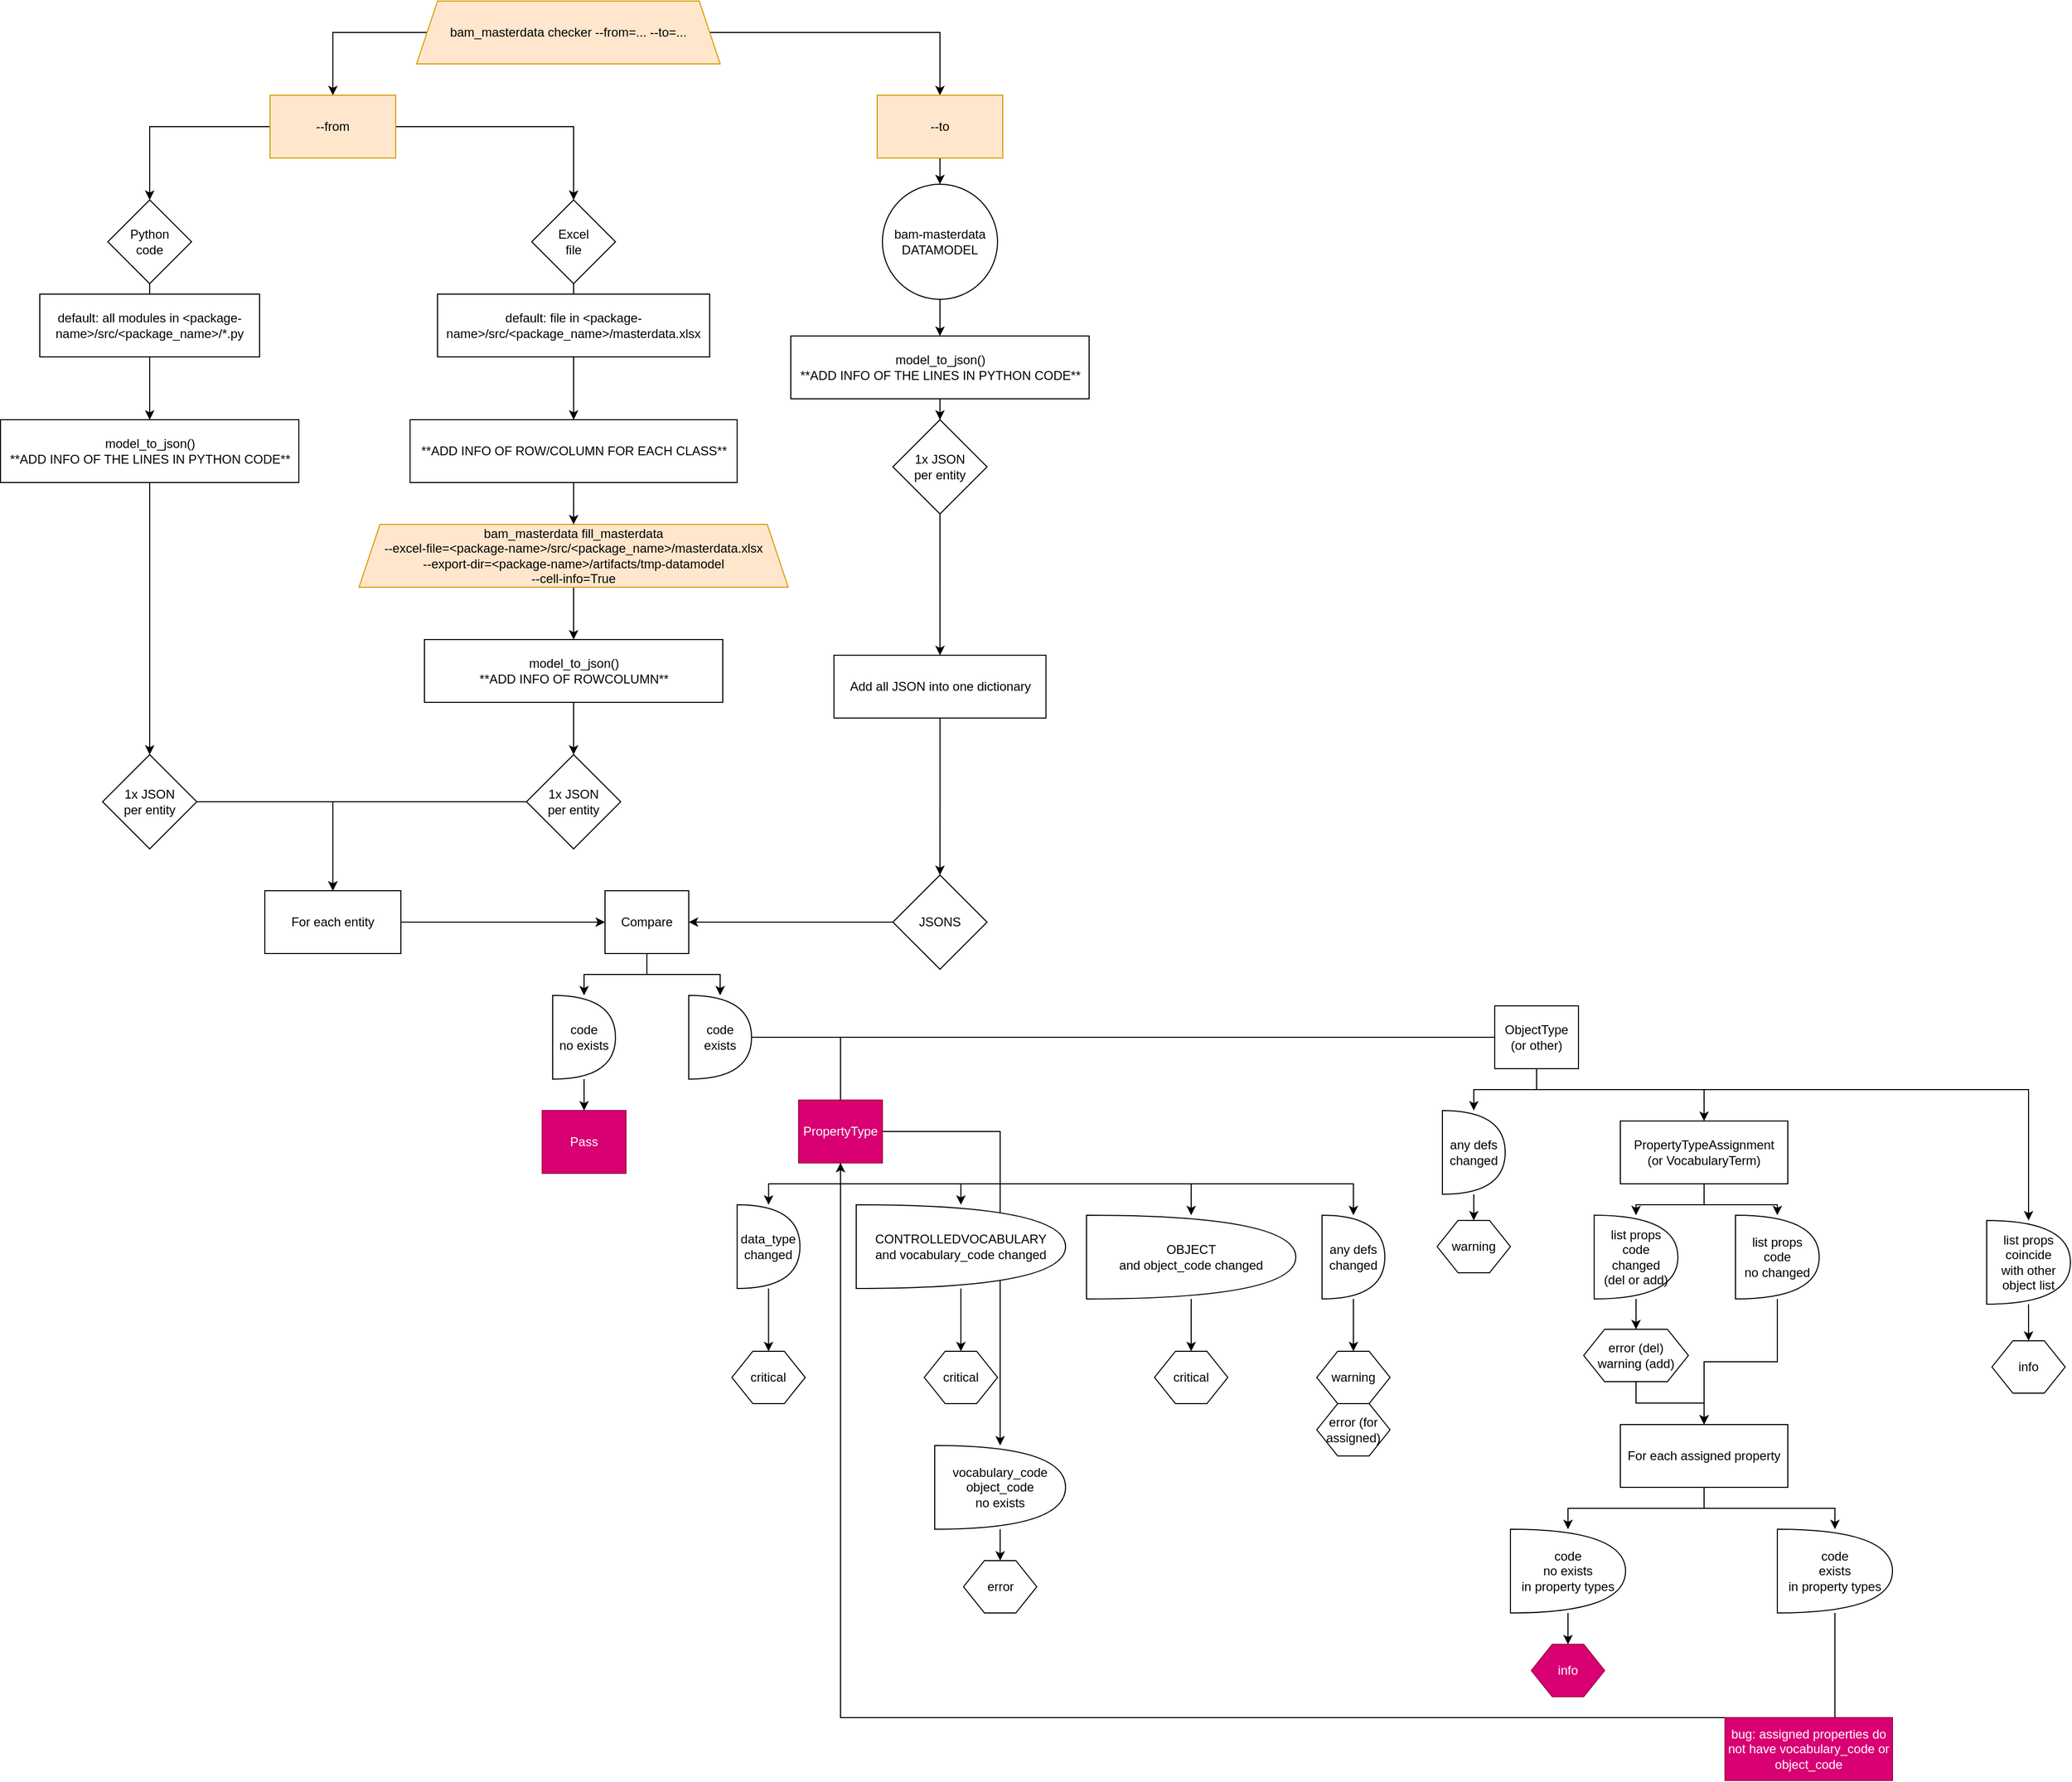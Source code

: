 <mxfile version="26.0.14">
  <diagram name="Page-1" id="BW3Bkv02zoulSzZU8UKk">
    <mxGraphModel dx="2261" dy="1915" grid="1" gridSize="10" guides="1" tooltips="1" connect="1" arrows="1" fold="1" page="1" pageScale="1" pageWidth="827" pageHeight="1169" math="0" shadow="0">
      <root>
        <mxCell id="0" />
        <mxCell id="1" parent="0" />
        <mxCell id="OLsc0VbKH5iEHqotaBzR-26" style="edgeStyle=orthogonalEdgeStyle;rounded=0;orthogonalLoop=1;jettySize=auto;html=1;endArrow=none;startFill=0;" edge="1" parent="1" source="OLsc0VbKH5iEHqotaBzR-5" target="OLsc0VbKH5iEHqotaBzR-20">
          <mxGeometry relative="1" as="geometry" />
        </mxCell>
        <mxCell id="OLsc0VbKH5iEHqotaBzR-5" value="Excel&lt;div&gt;file&lt;/div&gt;" style="rhombus;whiteSpace=wrap;html=1;" vertex="1" parent="1">
          <mxGeometry x="390" y="90" width="80" height="80" as="geometry" />
        </mxCell>
        <mxCell id="OLsc0VbKH5iEHqotaBzR-27" style="edgeStyle=orthogonalEdgeStyle;rounded=0;orthogonalLoop=1;jettySize=auto;html=1;endArrow=none;startFill=0;" edge="1" parent="1" source="OLsc0VbKH5iEHqotaBzR-6" target="OLsc0VbKH5iEHqotaBzR-19">
          <mxGeometry relative="1" as="geometry" />
        </mxCell>
        <mxCell id="OLsc0VbKH5iEHqotaBzR-6" value="Python&lt;div&gt;code&lt;/div&gt;" style="rhombus;whiteSpace=wrap;html=1;" vertex="1" parent="1">
          <mxGeometry x="-15" y="90" width="80" height="80" as="geometry" />
        </mxCell>
        <mxCell id="OLsc0VbKH5iEHqotaBzR-41" style="edgeStyle=orthogonalEdgeStyle;rounded=0;orthogonalLoop=1;jettySize=auto;html=1;" edge="1" parent="1" source="OLsc0VbKH5iEHqotaBzR-7" target="OLsc0VbKH5iEHqotaBzR-34">
          <mxGeometry relative="1" as="geometry" />
        </mxCell>
        <mxCell id="OLsc0VbKH5iEHqotaBzR-7" value="bam-masterdata&lt;div&gt;DATAMODEL&lt;/div&gt;" style="ellipse;whiteSpace=wrap;html=1;aspect=fixed;" vertex="1" parent="1">
          <mxGeometry x="725" y="75" width="110" height="110" as="geometry" />
        </mxCell>
        <mxCell id="OLsc0VbKH5iEHqotaBzR-21" style="edgeStyle=orthogonalEdgeStyle;rounded=0;orthogonalLoop=1;jettySize=auto;html=1;" edge="1" parent="1" source="OLsc0VbKH5iEHqotaBzR-16" target="OLsc0VbKH5iEHqotaBzR-17">
          <mxGeometry relative="1" as="geometry" />
        </mxCell>
        <mxCell id="OLsc0VbKH5iEHqotaBzR-22" style="edgeStyle=orthogonalEdgeStyle;rounded=0;orthogonalLoop=1;jettySize=auto;html=1;" edge="1" parent="1" source="OLsc0VbKH5iEHqotaBzR-16" target="OLsc0VbKH5iEHqotaBzR-18">
          <mxGeometry relative="1" as="geometry" />
        </mxCell>
        <mxCell id="OLsc0VbKH5iEHqotaBzR-16" value="bam_masterdata checker --from=... --to=..." style="shape=trapezoid;perimeter=trapezoidPerimeter;whiteSpace=wrap;html=1;fixedSize=1;fillColor=#ffe6cc;strokeColor=#d79b00;" vertex="1" parent="1">
          <mxGeometry x="280" y="-100" width="290" height="60" as="geometry" />
        </mxCell>
        <mxCell id="OLsc0VbKH5iEHqotaBzR-24" style="edgeStyle=orthogonalEdgeStyle;rounded=0;orthogonalLoop=1;jettySize=auto;html=1;" edge="1" parent="1" source="OLsc0VbKH5iEHqotaBzR-17" target="OLsc0VbKH5iEHqotaBzR-6">
          <mxGeometry relative="1" as="geometry" />
        </mxCell>
        <mxCell id="OLsc0VbKH5iEHqotaBzR-25" style="edgeStyle=orthogonalEdgeStyle;rounded=0;orthogonalLoop=1;jettySize=auto;html=1;" edge="1" parent="1" source="OLsc0VbKH5iEHqotaBzR-17" target="OLsc0VbKH5iEHqotaBzR-5">
          <mxGeometry relative="1" as="geometry" />
        </mxCell>
        <mxCell id="OLsc0VbKH5iEHqotaBzR-17" value="--from" style="rounded=0;whiteSpace=wrap;html=1;fillColor=#ffe6cc;strokeColor=#d79b00;" vertex="1" parent="1">
          <mxGeometry x="140" y="-10" width="120" height="60" as="geometry" />
        </mxCell>
        <mxCell id="OLsc0VbKH5iEHqotaBzR-23" style="edgeStyle=orthogonalEdgeStyle;rounded=0;orthogonalLoop=1;jettySize=auto;html=1;" edge="1" parent="1" source="OLsc0VbKH5iEHqotaBzR-18" target="OLsc0VbKH5iEHqotaBzR-7">
          <mxGeometry relative="1" as="geometry" />
        </mxCell>
        <mxCell id="OLsc0VbKH5iEHqotaBzR-18" value="--to" style="rounded=0;whiteSpace=wrap;html=1;fillColor=#ffe6cc;strokeColor=#d79b00;" vertex="1" parent="1">
          <mxGeometry x="720" y="-10" width="120" height="60" as="geometry" />
        </mxCell>
        <mxCell id="OLsc0VbKH5iEHqotaBzR-39" style="edgeStyle=orthogonalEdgeStyle;rounded=0;orthogonalLoop=1;jettySize=auto;html=1;" edge="1" parent="1" source="OLsc0VbKH5iEHqotaBzR-19" target="OLsc0VbKH5iEHqotaBzR-36">
          <mxGeometry relative="1" as="geometry" />
        </mxCell>
        <mxCell id="OLsc0VbKH5iEHqotaBzR-19" value="default: all modules in&lt;span style=&quot;text-align: left;&quot;&gt;&amp;nbsp;&amp;lt;package-name&amp;gt;/src/&amp;lt;package_name&amp;gt;/*.py&lt;/span&gt;" style="rounded=0;whiteSpace=wrap;html=1;" vertex="1" parent="1">
          <mxGeometry x="-80" y="180" width="210" height="60" as="geometry" />
        </mxCell>
        <mxCell id="OLsc0VbKH5iEHqotaBzR-44" style="edgeStyle=orthogonalEdgeStyle;rounded=0;orthogonalLoop=1;jettySize=auto;html=1;" edge="1" parent="1" source="OLsc0VbKH5iEHqotaBzR-20" target="OLsc0VbKH5iEHqotaBzR-43">
          <mxGeometry relative="1" as="geometry" />
        </mxCell>
        <mxCell id="OLsc0VbKH5iEHqotaBzR-20" value="default: file in&amp;nbsp;&lt;span style=&quot;text-align: left;&quot;&gt;&amp;lt;package-name&amp;gt;/src/&amp;lt;package_name&amp;gt;/masterdata.xlsx&lt;/span&gt;" style="rounded=0;whiteSpace=wrap;html=1;" vertex="1" parent="1">
          <mxGeometry x="300" y="180" width="260" height="60" as="geometry" />
        </mxCell>
        <mxCell id="OLsc0VbKH5iEHqotaBzR-48" style="edgeStyle=orthogonalEdgeStyle;rounded=0;orthogonalLoop=1;jettySize=auto;html=1;" edge="1" parent="1" source="OLsc0VbKH5iEHqotaBzR-31" target="OLsc0VbKH5iEHqotaBzR-46">
          <mxGeometry relative="1" as="geometry" />
        </mxCell>
        <mxCell id="OLsc0VbKH5iEHqotaBzR-31" value="bam_masterdata fill_masterdata&lt;div&gt;--excel-file=&lt;span style=&quot;text-align: left;&quot;&gt;&amp;lt;package-name&amp;gt;/src/&amp;lt;package_name&amp;gt;/masterdata.xlsx&lt;/span&gt;&lt;/div&gt;&lt;div&gt;&lt;span style=&quot;text-align: left;&quot;&gt;--export-dir=&amp;lt;package-name&amp;gt;/artifacts/tmp-datamodel&lt;/span&gt;&lt;/div&gt;&lt;div&gt;&lt;span style=&quot;text-align: left;&quot;&gt;--cell-info=True&lt;/span&gt;&lt;/div&gt;" style="shape=trapezoid;perimeter=trapezoidPerimeter;whiteSpace=wrap;html=1;fixedSize=1;fillColor=#ffe6cc;strokeColor=#d79b00;" vertex="1" parent="1">
          <mxGeometry x="225" y="400" width="410" height="60" as="geometry" />
        </mxCell>
        <mxCell id="OLsc0VbKH5iEHqotaBzR-42" style="edgeStyle=orthogonalEdgeStyle;rounded=0;orthogonalLoop=1;jettySize=auto;html=1;" edge="1" parent="1" source="OLsc0VbKH5iEHqotaBzR-34" target="OLsc0VbKH5iEHqotaBzR-35">
          <mxGeometry relative="1" as="geometry" />
        </mxCell>
        <mxCell id="OLsc0VbKH5iEHqotaBzR-34" value="model_to_json()&lt;div&gt;**ADD INFO OF THE LINES IN PYTHON CODE**&lt;/div&gt;" style="rounded=0;whiteSpace=wrap;html=1;" vertex="1" parent="1">
          <mxGeometry x="637.5" y="220" width="285" height="60" as="geometry" />
        </mxCell>
        <mxCell id="OLsc0VbKH5iEHqotaBzR-54" style="edgeStyle=orthogonalEdgeStyle;rounded=0;orthogonalLoop=1;jettySize=auto;html=1;" edge="1" parent="1" source="OLsc0VbKH5iEHqotaBzR-111" target="OLsc0VbKH5iEHqotaBzR-53">
          <mxGeometry relative="1" as="geometry" />
        </mxCell>
        <mxCell id="OLsc0VbKH5iEHqotaBzR-35" value="1x JSON&lt;div&gt;per entity&lt;/div&gt;" style="rhombus;whiteSpace=wrap;html=1;" vertex="1" parent="1">
          <mxGeometry x="735" y="300" width="90" height="90" as="geometry" />
        </mxCell>
        <mxCell id="OLsc0VbKH5iEHqotaBzR-40" style="edgeStyle=orthogonalEdgeStyle;rounded=0;orthogonalLoop=1;jettySize=auto;html=1;" edge="1" parent="1" source="OLsc0VbKH5iEHqotaBzR-36" target="OLsc0VbKH5iEHqotaBzR-37">
          <mxGeometry relative="1" as="geometry" />
        </mxCell>
        <mxCell id="OLsc0VbKH5iEHqotaBzR-36" value="model_to_json()&lt;div&gt;**ADD INFO OF THE LINES IN PYTHON CODE**&lt;/div&gt;" style="rounded=0;whiteSpace=wrap;html=1;" vertex="1" parent="1">
          <mxGeometry x="-117.5" y="300" width="285" height="60" as="geometry" />
        </mxCell>
        <mxCell id="OLsc0VbKH5iEHqotaBzR-51" style="edgeStyle=orthogonalEdgeStyle;rounded=0;orthogonalLoop=1;jettySize=auto;html=1;" edge="1" parent="1" source="OLsc0VbKH5iEHqotaBzR-37" target="OLsc0VbKH5iEHqotaBzR-50">
          <mxGeometry relative="1" as="geometry" />
        </mxCell>
        <mxCell id="OLsc0VbKH5iEHqotaBzR-37" value="1x JSON&lt;div&gt;per entity&lt;/div&gt;" style="rhombus;whiteSpace=wrap;html=1;" vertex="1" parent="1">
          <mxGeometry x="-20" y="620" width="90" height="90" as="geometry" />
        </mxCell>
        <mxCell id="OLsc0VbKH5iEHqotaBzR-45" style="edgeStyle=orthogonalEdgeStyle;rounded=0;orthogonalLoop=1;jettySize=auto;html=1;" edge="1" parent="1" source="OLsc0VbKH5iEHqotaBzR-43" target="OLsc0VbKH5iEHqotaBzR-31">
          <mxGeometry relative="1" as="geometry" />
        </mxCell>
        <mxCell id="OLsc0VbKH5iEHqotaBzR-43" value="**ADD INFO OF ROW/COLUMN FOR EACH CLASS**" style="rounded=0;whiteSpace=wrap;html=1;" vertex="1" parent="1">
          <mxGeometry x="273.75" y="300" width="312.5" height="60" as="geometry" />
        </mxCell>
        <mxCell id="OLsc0VbKH5iEHqotaBzR-49" style="edgeStyle=orthogonalEdgeStyle;rounded=0;orthogonalLoop=1;jettySize=auto;html=1;" edge="1" parent="1" source="OLsc0VbKH5iEHqotaBzR-46" target="OLsc0VbKH5iEHqotaBzR-47">
          <mxGeometry relative="1" as="geometry" />
        </mxCell>
        <mxCell id="OLsc0VbKH5iEHqotaBzR-46" value="model_to_json()&lt;div&gt;**ADD INFO OF ROWCOLUMN**&lt;/div&gt;" style="rounded=0;whiteSpace=wrap;html=1;" vertex="1" parent="1">
          <mxGeometry x="287.5" y="510" width="285" height="60" as="geometry" />
        </mxCell>
        <mxCell id="OLsc0VbKH5iEHqotaBzR-52" style="edgeStyle=orthogonalEdgeStyle;rounded=0;orthogonalLoop=1;jettySize=auto;html=1;" edge="1" parent="1" source="OLsc0VbKH5iEHqotaBzR-47" target="OLsc0VbKH5iEHqotaBzR-50">
          <mxGeometry relative="1" as="geometry" />
        </mxCell>
        <mxCell id="OLsc0VbKH5iEHqotaBzR-47" value="1x JSON&lt;div&gt;per entity&lt;/div&gt;" style="rhombus;whiteSpace=wrap;html=1;" vertex="1" parent="1">
          <mxGeometry x="385" y="620" width="90" height="90" as="geometry" />
        </mxCell>
        <mxCell id="OLsc0VbKH5iEHqotaBzR-57" style="edgeStyle=orthogonalEdgeStyle;rounded=0;orthogonalLoop=1;jettySize=auto;html=1;" edge="1" parent="1" source="OLsc0VbKH5iEHqotaBzR-50" target="OLsc0VbKH5iEHqotaBzR-56">
          <mxGeometry relative="1" as="geometry" />
        </mxCell>
        <mxCell id="OLsc0VbKH5iEHqotaBzR-50" value="For each entity" style="rounded=0;whiteSpace=wrap;html=1;" vertex="1" parent="1">
          <mxGeometry x="135" y="750" width="130" height="60" as="geometry" />
        </mxCell>
        <mxCell id="OLsc0VbKH5iEHqotaBzR-59" style="edgeStyle=orthogonalEdgeStyle;rounded=0;orthogonalLoop=1;jettySize=auto;html=1;" edge="1" parent="1" source="OLsc0VbKH5iEHqotaBzR-53" target="OLsc0VbKH5iEHqotaBzR-56">
          <mxGeometry relative="1" as="geometry" />
        </mxCell>
        <mxCell id="OLsc0VbKH5iEHqotaBzR-53" value="JSONS" style="rhombus;whiteSpace=wrap;html=1;" vertex="1" parent="1">
          <mxGeometry x="735" y="735" width="90" height="90" as="geometry" />
        </mxCell>
        <mxCell id="OLsc0VbKH5iEHqotaBzR-68" style="edgeStyle=orthogonalEdgeStyle;rounded=0;orthogonalLoop=1;jettySize=auto;html=1;" edge="1" parent="1" source="OLsc0VbKH5iEHqotaBzR-56" target="OLsc0VbKH5iEHqotaBzR-66">
          <mxGeometry relative="1" as="geometry" />
        </mxCell>
        <mxCell id="OLsc0VbKH5iEHqotaBzR-69" style="edgeStyle=orthogonalEdgeStyle;rounded=0;orthogonalLoop=1;jettySize=auto;html=1;" edge="1" parent="1" source="OLsc0VbKH5iEHqotaBzR-56" target="OLsc0VbKH5iEHqotaBzR-67">
          <mxGeometry relative="1" as="geometry" />
        </mxCell>
        <mxCell id="OLsc0VbKH5iEHqotaBzR-56" value="Compare" style="rounded=0;whiteSpace=wrap;html=1;" vertex="1" parent="1">
          <mxGeometry x="460" y="750" width="80" height="60" as="geometry" />
        </mxCell>
        <mxCell id="OLsc0VbKH5iEHqotaBzR-63" value="Pass" style="rounded=0;whiteSpace=wrap;html=1;fillColor=#d80073;strokeColor=#A50040;fontColor=#ffffff;" vertex="1" parent="1">
          <mxGeometry x="400" y="960" width="80" height="60" as="geometry" />
        </mxCell>
        <mxCell id="OLsc0VbKH5iEHqotaBzR-70" style="edgeStyle=orthogonalEdgeStyle;rounded=0;orthogonalLoop=1;jettySize=auto;html=1;" edge="1" parent="1" source="OLsc0VbKH5iEHqotaBzR-66" target="OLsc0VbKH5iEHqotaBzR-63">
          <mxGeometry relative="1" as="geometry" />
        </mxCell>
        <mxCell id="OLsc0VbKH5iEHqotaBzR-66" value="code&lt;div&gt;no exists&lt;/div&gt;" style="shape=or;whiteSpace=wrap;html=1;" vertex="1" parent="1">
          <mxGeometry x="410" y="850" width="60" height="80" as="geometry" />
        </mxCell>
        <mxCell id="OLsc0VbKH5iEHqotaBzR-74" style="edgeStyle=orthogonalEdgeStyle;rounded=0;orthogonalLoop=1;jettySize=auto;html=1;endArrow=none;startFill=0;" edge="1" parent="1" source="OLsc0VbKH5iEHqotaBzR-67" target="OLsc0VbKH5iEHqotaBzR-73">
          <mxGeometry relative="1" as="geometry" />
        </mxCell>
        <mxCell id="OLsc0VbKH5iEHqotaBzR-75" style="edgeStyle=orthogonalEdgeStyle;rounded=0;orthogonalLoop=1;jettySize=auto;html=1;endArrow=none;startFill=0;" edge="1" parent="1" source="OLsc0VbKH5iEHqotaBzR-67" target="OLsc0VbKH5iEHqotaBzR-71">
          <mxGeometry relative="1" as="geometry" />
        </mxCell>
        <mxCell id="OLsc0VbKH5iEHqotaBzR-67" value="code&lt;div&gt;exists&lt;/div&gt;" style="shape=or;whiteSpace=wrap;html=1;" vertex="1" parent="1">
          <mxGeometry x="540" y="850" width="60" height="80" as="geometry" />
        </mxCell>
        <mxCell id="OLsc0VbKH5iEHqotaBzR-77" style="edgeStyle=orthogonalEdgeStyle;rounded=0;orthogonalLoop=1;jettySize=auto;html=1;" edge="1" parent="1" source="OLsc0VbKH5iEHqotaBzR-71" target="OLsc0VbKH5iEHqotaBzR-76">
          <mxGeometry relative="1" as="geometry" />
        </mxCell>
        <mxCell id="OLsc0VbKH5iEHqotaBzR-80" style="edgeStyle=orthogonalEdgeStyle;rounded=0;orthogonalLoop=1;jettySize=auto;html=1;" edge="1" parent="1" source="OLsc0VbKH5iEHqotaBzR-71" target="OLsc0VbKH5iEHqotaBzR-78">
          <mxGeometry relative="1" as="geometry" />
        </mxCell>
        <mxCell id="OLsc0VbKH5iEHqotaBzR-81" style="edgeStyle=orthogonalEdgeStyle;rounded=0;orthogonalLoop=1;jettySize=auto;html=1;" edge="1" parent="1" source="OLsc0VbKH5iEHqotaBzR-71" target="OLsc0VbKH5iEHqotaBzR-79">
          <mxGeometry relative="1" as="geometry">
            <Array as="points">
              <mxPoint x="685" y="1030" />
              <mxPoint x="1020" y="1030" />
            </Array>
          </mxGeometry>
        </mxCell>
        <mxCell id="OLsc0VbKH5iEHqotaBzR-118" style="edgeStyle=orthogonalEdgeStyle;rounded=0;orthogonalLoop=1;jettySize=auto;html=1;" edge="1" parent="1" source="OLsc0VbKH5iEHqotaBzR-71" target="OLsc0VbKH5iEHqotaBzR-115">
          <mxGeometry relative="1" as="geometry">
            <Array as="points">
              <mxPoint x="685" y="1030" />
              <mxPoint x="1175" y="1030" />
            </Array>
          </mxGeometry>
        </mxCell>
        <mxCell id="OLsc0VbKH5iEHqotaBzR-121" style="edgeStyle=orthogonalEdgeStyle;rounded=0;orthogonalLoop=1;jettySize=auto;html=1;" edge="1" parent="1" source="OLsc0VbKH5iEHqotaBzR-71" target="OLsc0VbKH5iEHqotaBzR-119">
          <mxGeometry relative="1" as="geometry" />
        </mxCell>
        <mxCell id="OLsc0VbKH5iEHqotaBzR-71" value="PropertyType" style="rounded=0;whiteSpace=wrap;html=1;fillColor=#d80073;fontColor=#ffffff;strokeColor=#A50040;" vertex="1" parent="1">
          <mxGeometry x="645" y="950" width="80" height="60" as="geometry" />
        </mxCell>
        <mxCell id="OLsc0VbKH5iEHqotaBzR-90" style="edgeStyle=orthogonalEdgeStyle;rounded=0;orthogonalLoop=1;jettySize=auto;html=1;" edge="1" parent="1" source="OLsc0VbKH5iEHqotaBzR-73" target="OLsc0VbKH5iEHqotaBzR-88">
          <mxGeometry relative="1" as="geometry" />
        </mxCell>
        <mxCell id="OLsc0VbKH5iEHqotaBzR-94" style="edgeStyle=orthogonalEdgeStyle;rounded=0;orthogonalLoop=1;jettySize=auto;html=1;" edge="1" parent="1" source="OLsc0VbKH5iEHqotaBzR-73" target="OLsc0VbKH5iEHqotaBzR-93">
          <mxGeometry relative="1" as="geometry">
            <Array as="points">
              <mxPoint x="1350" y="940" />
              <mxPoint x="1510" y="940" />
            </Array>
          </mxGeometry>
        </mxCell>
        <mxCell id="OLsc0VbKH5iEHqotaBzR-130" style="edgeStyle=orthogonalEdgeStyle;rounded=0;orthogonalLoop=1;jettySize=auto;html=1;" edge="1" parent="1" source="OLsc0VbKH5iEHqotaBzR-73" target="OLsc0VbKH5iEHqotaBzR-128">
          <mxGeometry relative="1" as="geometry">
            <Array as="points">
              <mxPoint x="1350" y="940" />
              <mxPoint x="1820" y="940" />
            </Array>
          </mxGeometry>
        </mxCell>
        <mxCell id="OLsc0VbKH5iEHqotaBzR-73" value="ObjectType&lt;div&gt;(or other)&lt;/div&gt;" style="rounded=0;whiteSpace=wrap;html=1;" vertex="1" parent="1">
          <mxGeometry x="1310" y="860" width="80" height="60" as="geometry" />
        </mxCell>
        <mxCell id="OLsc0VbKH5iEHqotaBzR-83" style="edgeStyle=orthogonalEdgeStyle;rounded=0;orthogonalLoop=1;jettySize=auto;html=1;" edge="1" parent="1" source="OLsc0VbKH5iEHqotaBzR-76" target="OLsc0VbKH5iEHqotaBzR-82">
          <mxGeometry relative="1" as="geometry" />
        </mxCell>
        <mxCell id="OLsc0VbKH5iEHqotaBzR-76" value="data_type&lt;div&gt;changed&lt;/div&gt;" style="shape=or;whiteSpace=wrap;html=1;" vertex="1" parent="1">
          <mxGeometry x="586.25" y="1050" width="60" height="80" as="geometry" />
        </mxCell>
        <mxCell id="OLsc0VbKH5iEHqotaBzR-86" style="edgeStyle=orthogonalEdgeStyle;rounded=0;orthogonalLoop=1;jettySize=auto;html=1;" edge="1" parent="1" source="OLsc0VbKH5iEHqotaBzR-78" target="OLsc0VbKH5iEHqotaBzR-84">
          <mxGeometry relative="1" as="geometry" />
        </mxCell>
        <mxCell id="OLsc0VbKH5iEHqotaBzR-78" value="CONTROLLEDVOCABULARY&lt;div&gt;and vocabulary_code changed&lt;/div&gt;" style="shape=or;whiteSpace=wrap;html=1;" vertex="1" parent="1">
          <mxGeometry x="700" y="1050" width="200" height="80" as="geometry" />
        </mxCell>
        <mxCell id="OLsc0VbKH5iEHqotaBzR-87" style="edgeStyle=orthogonalEdgeStyle;rounded=0;orthogonalLoop=1;jettySize=auto;html=1;" edge="1" parent="1" source="OLsc0VbKH5iEHqotaBzR-79" target="OLsc0VbKH5iEHqotaBzR-85">
          <mxGeometry relative="1" as="geometry" />
        </mxCell>
        <mxCell id="OLsc0VbKH5iEHqotaBzR-79" value="OBJECT&lt;div&gt;and object_code changed&lt;/div&gt;" style="shape=or;whiteSpace=wrap;html=1;" vertex="1" parent="1">
          <mxGeometry x="920" y="1060" width="200" height="80" as="geometry" />
        </mxCell>
        <mxCell id="OLsc0VbKH5iEHqotaBzR-82" value="critical" style="shape=hexagon;perimeter=hexagonPerimeter2;whiteSpace=wrap;html=1;fixedSize=1;" vertex="1" parent="1">
          <mxGeometry x="581.25" y="1190" width="70" height="50" as="geometry" />
        </mxCell>
        <mxCell id="OLsc0VbKH5iEHqotaBzR-84" value="critical" style="shape=hexagon;perimeter=hexagonPerimeter2;whiteSpace=wrap;html=1;fixedSize=1;" vertex="1" parent="1">
          <mxGeometry x="765" y="1190" width="70" height="50" as="geometry" />
        </mxCell>
        <mxCell id="OLsc0VbKH5iEHqotaBzR-85" value="critical" style="shape=hexagon;perimeter=hexagonPerimeter2;whiteSpace=wrap;html=1;fixedSize=1;" vertex="1" parent="1">
          <mxGeometry x="985" y="1190" width="70" height="50" as="geometry" />
        </mxCell>
        <mxCell id="OLsc0VbKH5iEHqotaBzR-91" style="edgeStyle=orthogonalEdgeStyle;rounded=0;orthogonalLoop=1;jettySize=auto;html=1;" edge="1" parent="1" source="OLsc0VbKH5iEHqotaBzR-88" target="OLsc0VbKH5iEHqotaBzR-89">
          <mxGeometry relative="1" as="geometry" />
        </mxCell>
        <mxCell id="OLsc0VbKH5iEHqotaBzR-88" value="any defs&lt;div&gt;changed&lt;/div&gt;" style="shape=or;whiteSpace=wrap;html=1;" vertex="1" parent="1">
          <mxGeometry x="1260" y="960" width="60" height="80" as="geometry" />
        </mxCell>
        <mxCell id="OLsc0VbKH5iEHqotaBzR-89" value="warning" style="shape=hexagon;perimeter=hexagonPerimeter2;whiteSpace=wrap;html=1;fixedSize=1;" vertex="1" parent="1">
          <mxGeometry x="1255" y="1065" width="70" height="50" as="geometry" />
        </mxCell>
        <mxCell id="OLsc0VbKH5iEHqotaBzR-103" style="edgeStyle=orthogonalEdgeStyle;rounded=0;orthogonalLoop=1;jettySize=auto;html=1;" edge="1" parent="1" source="OLsc0VbKH5iEHqotaBzR-93" target="OLsc0VbKH5iEHqotaBzR-99">
          <mxGeometry relative="1" as="geometry" />
        </mxCell>
        <mxCell id="OLsc0VbKH5iEHqotaBzR-104" style="edgeStyle=orthogonalEdgeStyle;rounded=0;orthogonalLoop=1;jettySize=auto;html=1;" edge="1" parent="1" source="OLsc0VbKH5iEHqotaBzR-93" target="OLsc0VbKH5iEHqotaBzR-101">
          <mxGeometry relative="1" as="geometry" />
        </mxCell>
        <mxCell id="OLsc0VbKH5iEHqotaBzR-93" value="PropertyTypeAssignment&lt;div&gt;(or VocabularyTerm)&lt;/div&gt;" style="rounded=0;whiteSpace=wrap;html=1;" vertex="1" parent="1">
          <mxGeometry x="1430" y="970" width="160" height="60" as="geometry" />
        </mxCell>
        <mxCell id="OLsc0VbKH5iEHqotaBzR-97" style="edgeStyle=orthogonalEdgeStyle;rounded=0;orthogonalLoop=1;jettySize=auto;html=1;" edge="1" parent="1" source="OLsc0VbKH5iEHqotaBzR-95" target="OLsc0VbKH5iEHqotaBzR-96">
          <mxGeometry relative="1" as="geometry" />
        </mxCell>
        <mxCell id="OLsc0VbKH5iEHqotaBzR-95" value="code&lt;div&gt;no exists&lt;/div&gt;&lt;div&gt;in property types&lt;/div&gt;" style="shape=or;whiteSpace=wrap;html=1;" vertex="1" parent="1">
          <mxGeometry x="1325" y="1360" width="110" height="80" as="geometry" />
        </mxCell>
        <mxCell id="OLsc0VbKH5iEHqotaBzR-96" value="info" style="shape=hexagon;perimeter=hexagonPerimeter2;whiteSpace=wrap;html=1;fixedSize=1;fillColor=#d80073;strokeColor=#A50040;fontColor=#ffffff;" vertex="1" parent="1">
          <mxGeometry x="1345" y="1470" width="70" height="50" as="geometry" />
        </mxCell>
        <mxCell id="OLsc0VbKH5iEHqotaBzR-114" style="edgeStyle=orthogonalEdgeStyle;rounded=0;orthogonalLoop=1;jettySize=auto;html=1;" edge="1" parent="1" source="OLsc0VbKH5iEHqotaBzR-98" target="OLsc0VbKH5iEHqotaBzR-71">
          <mxGeometry relative="1" as="geometry">
            <Array as="points">
              <mxPoint x="1635" y="1540" />
              <mxPoint x="685" y="1540" />
            </Array>
          </mxGeometry>
        </mxCell>
        <mxCell id="OLsc0VbKH5iEHqotaBzR-98" value="code&lt;div&gt;exists&lt;/div&gt;&lt;div&gt;in property types&lt;/div&gt;" style="shape=or;whiteSpace=wrap;html=1;" vertex="1" parent="1">
          <mxGeometry x="1580" y="1360" width="110" height="80" as="geometry" />
        </mxCell>
        <mxCell id="OLsc0VbKH5iEHqotaBzR-105" style="edgeStyle=orthogonalEdgeStyle;rounded=0;orthogonalLoop=1;jettySize=auto;html=1;" edge="1" parent="1" source="OLsc0VbKH5iEHqotaBzR-99" target="OLsc0VbKH5iEHqotaBzR-100">
          <mxGeometry relative="1" as="geometry" />
        </mxCell>
        <mxCell id="OLsc0VbKH5iEHqotaBzR-99" value="list props&lt;div&gt;code&lt;div&gt;changed&lt;/div&gt;&lt;div&gt;(del or add)&lt;/div&gt;&lt;/div&gt;" style="shape=or;whiteSpace=wrap;html=1;" vertex="1" parent="1">
          <mxGeometry x="1405" y="1060" width="80" height="80" as="geometry" />
        </mxCell>
        <mxCell id="OLsc0VbKH5iEHqotaBzR-107" style="edgeStyle=orthogonalEdgeStyle;rounded=0;orthogonalLoop=1;jettySize=auto;html=1;" edge="1" parent="1" source="OLsc0VbKH5iEHqotaBzR-100" target="OLsc0VbKH5iEHqotaBzR-102">
          <mxGeometry relative="1" as="geometry" />
        </mxCell>
        <mxCell id="OLsc0VbKH5iEHqotaBzR-100" value="&lt;div&gt;error (del)&lt;/div&gt;warning (add)" style="shape=hexagon;perimeter=hexagonPerimeter2;whiteSpace=wrap;html=1;fixedSize=1;" vertex="1" parent="1">
          <mxGeometry x="1395" y="1169" width="100" height="50" as="geometry" />
        </mxCell>
        <mxCell id="OLsc0VbKH5iEHqotaBzR-106" style="edgeStyle=orthogonalEdgeStyle;rounded=0;orthogonalLoop=1;jettySize=auto;html=1;" edge="1" parent="1" source="OLsc0VbKH5iEHqotaBzR-101" target="OLsc0VbKH5iEHqotaBzR-102">
          <mxGeometry relative="1" as="geometry" />
        </mxCell>
        <mxCell id="OLsc0VbKH5iEHqotaBzR-101" value="list props&lt;div&gt;code&lt;br&gt;&lt;div&gt;no changed&lt;/div&gt;&lt;/div&gt;" style="shape=or;whiteSpace=wrap;html=1;" vertex="1" parent="1">
          <mxGeometry x="1540" y="1060" width="80" height="80" as="geometry" />
        </mxCell>
        <mxCell id="OLsc0VbKH5iEHqotaBzR-108" style="edgeStyle=orthogonalEdgeStyle;rounded=0;orthogonalLoop=1;jettySize=auto;html=1;" edge="1" parent="1" source="OLsc0VbKH5iEHqotaBzR-102" target="OLsc0VbKH5iEHqotaBzR-95">
          <mxGeometry relative="1" as="geometry" />
        </mxCell>
        <mxCell id="OLsc0VbKH5iEHqotaBzR-110" style="edgeStyle=orthogonalEdgeStyle;rounded=0;orthogonalLoop=1;jettySize=auto;html=1;" edge="1" parent="1" source="OLsc0VbKH5iEHqotaBzR-102" target="OLsc0VbKH5iEHqotaBzR-98">
          <mxGeometry relative="1" as="geometry" />
        </mxCell>
        <mxCell id="OLsc0VbKH5iEHqotaBzR-102" value="For each assigned property" style="rounded=0;whiteSpace=wrap;html=1;" vertex="1" parent="1">
          <mxGeometry x="1430" y="1260" width="160" height="60" as="geometry" />
        </mxCell>
        <mxCell id="OLsc0VbKH5iEHqotaBzR-112" value="" style="edgeStyle=orthogonalEdgeStyle;rounded=0;orthogonalLoop=1;jettySize=auto;html=1;" edge="1" parent="1" source="OLsc0VbKH5iEHqotaBzR-35" target="OLsc0VbKH5iEHqotaBzR-111">
          <mxGeometry relative="1" as="geometry">
            <mxPoint x="780" y="390" as="sourcePoint" />
            <mxPoint x="780" y="735" as="targetPoint" />
          </mxGeometry>
        </mxCell>
        <mxCell id="OLsc0VbKH5iEHqotaBzR-111" value="Add all JSON into one dictionary" style="rounded=0;whiteSpace=wrap;html=1;" vertex="1" parent="1">
          <mxGeometry x="678.75" y="525" width="202.5" height="60" as="geometry" />
        </mxCell>
        <mxCell id="OLsc0VbKH5iEHqotaBzR-117" style="edgeStyle=orthogonalEdgeStyle;rounded=0;orthogonalLoop=1;jettySize=auto;html=1;" edge="1" parent="1" source="OLsc0VbKH5iEHqotaBzR-115" target="OLsc0VbKH5iEHqotaBzR-116">
          <mxGeometry relative="1" as="geometry" />
        </mxCell>
        <mxCell id="OLsc0VbKH5iEHqotaBzR-115" value="any defs&lt;div&gt;changed&lt;/div&gt;" style="shape=or;whiteSpace=wrap;html=1;" vertex="1" parent="1">
          <mxGeometry x="1145" y="1060" width="60" height="80" as="geometry" />
        </mxCell>
        <mxCell id="OLsc0VbKH5iEHqotaBzR-116" value="warning" style="shape=hexagon;perimeter=hexagonPerimeter2;whiteSpace=wrap;html=1;fixedSize=1;" vertex="1" parent="1">
          <mxGeometry x="1140" y="1190" width="70" height="50" as="geometry" />
        </mxCell>
        <mxCell id="OLsc0VbKH5iEHqotaBzR-122" style="edgeStyle=orthogonalEdgeStyle;rounded=0;orthogonalLoop=1;jettySize=auto;html=1;" edge="1" parent="1" source="OLsc0VbKH5iEHqotaBzR-119" target="OLsc0VbKH5iEHqotaBzR-120">
          <mxGeometry relative="1" as="geometry" />
        </mxCell>
        <mxCell id="OLsc0VbKH5iEHqotaBzR-119" value="vocabulary_code&lt;div&gt;object_code&lt;/div&gt;&lt;div&gt;no exists&lt;/div&gt;" style="shape=or;whiteSpace=wrap;html=1;" vertex="1" parent="1">
          <mxGeometry x="775" y="1280" width="125" height="80" as="geometry" />
        </mxCell>
        <mxCell id="OLsc0VbKH5iEHqotaBzR-120" value="error" style="shape=hexagon;perimeter=hexagonPerimeter2;whiteSpace=wrap;html=1;fixedSize=1;" vertex="1" parent="1">
          <mxGeometry x="802.5" y="1390" width="70" height="50" as="geometry" />
        </mxCell>
        <mxCell id="OLsc0VbKH5iEHqotaBzR-123" value="bug: assigned properties do not have vocabulary_code or object_code" style="rounded=0;whiteSpace=wrap;html=1;fillColor=#d80073;fontColor=#ffffff;strokeColor=#A50040;" vertex="1" parent="1">
          <mxGeometry x="1530" y="1540" width="160" height="60" as="geometry" />
        </mxCell>
        <mxCell id="OLsc0VbKH5iEHqotaBzR-127" value="error (for assigned)" style="shape=hexagon;perimeter=hexagonPerimeter2;whiteSpace=wrap;html=1;fixedSize=1;" vertex="1" parent="1">
          <mxGeometry x="1140" y="1240" width="70" height="50" as="geometry" />
        </mxCell>
        <mxCell id="OLsc0VbKH5iEHqotaBzR-131" style="edgeStyle=orthogonalEdgeStyle;rounded=0;orthogonalLoop=1;jettySize=auto;html=1;" edge="1" parent="1" source="OLsc0VbKH5iEHqotaBzR-128" target="OLsc0VbKH5iEHqotaBzR-129">
          <mxGeometry relative="1" as="geometry" />
        </mxCell>
        <mxCell id="OLsc0VbKH5iEHqotaBzR-128" value="list props&lt;div&gt;coincide&lt;/div&gt;&lt;div&gt;with other object list&lt;/div&gt;" style="shape=or;whiteSpace=wrap;html=1;" vertex="1" parent="1">
          <mxGeometry x="1780" y="1065" width="80" height="80" as="geometry" />
        </mxCell>
        <mxCell id="OLsc0VbKH5iEHqotaBzR-129" value="info" style="shape=hexagon;perimeter=hexagonPerimeter2;whiteSpace=wrap;html=1;fixedSize=1;" vertex="1" parent="1">
          <mxGeometry x="1785" y="1180" width="70" height="50" as="geometry" />
        </mxCell>
      </root>
    </mxGraphModel>
  </diagram>
</mxfile>
